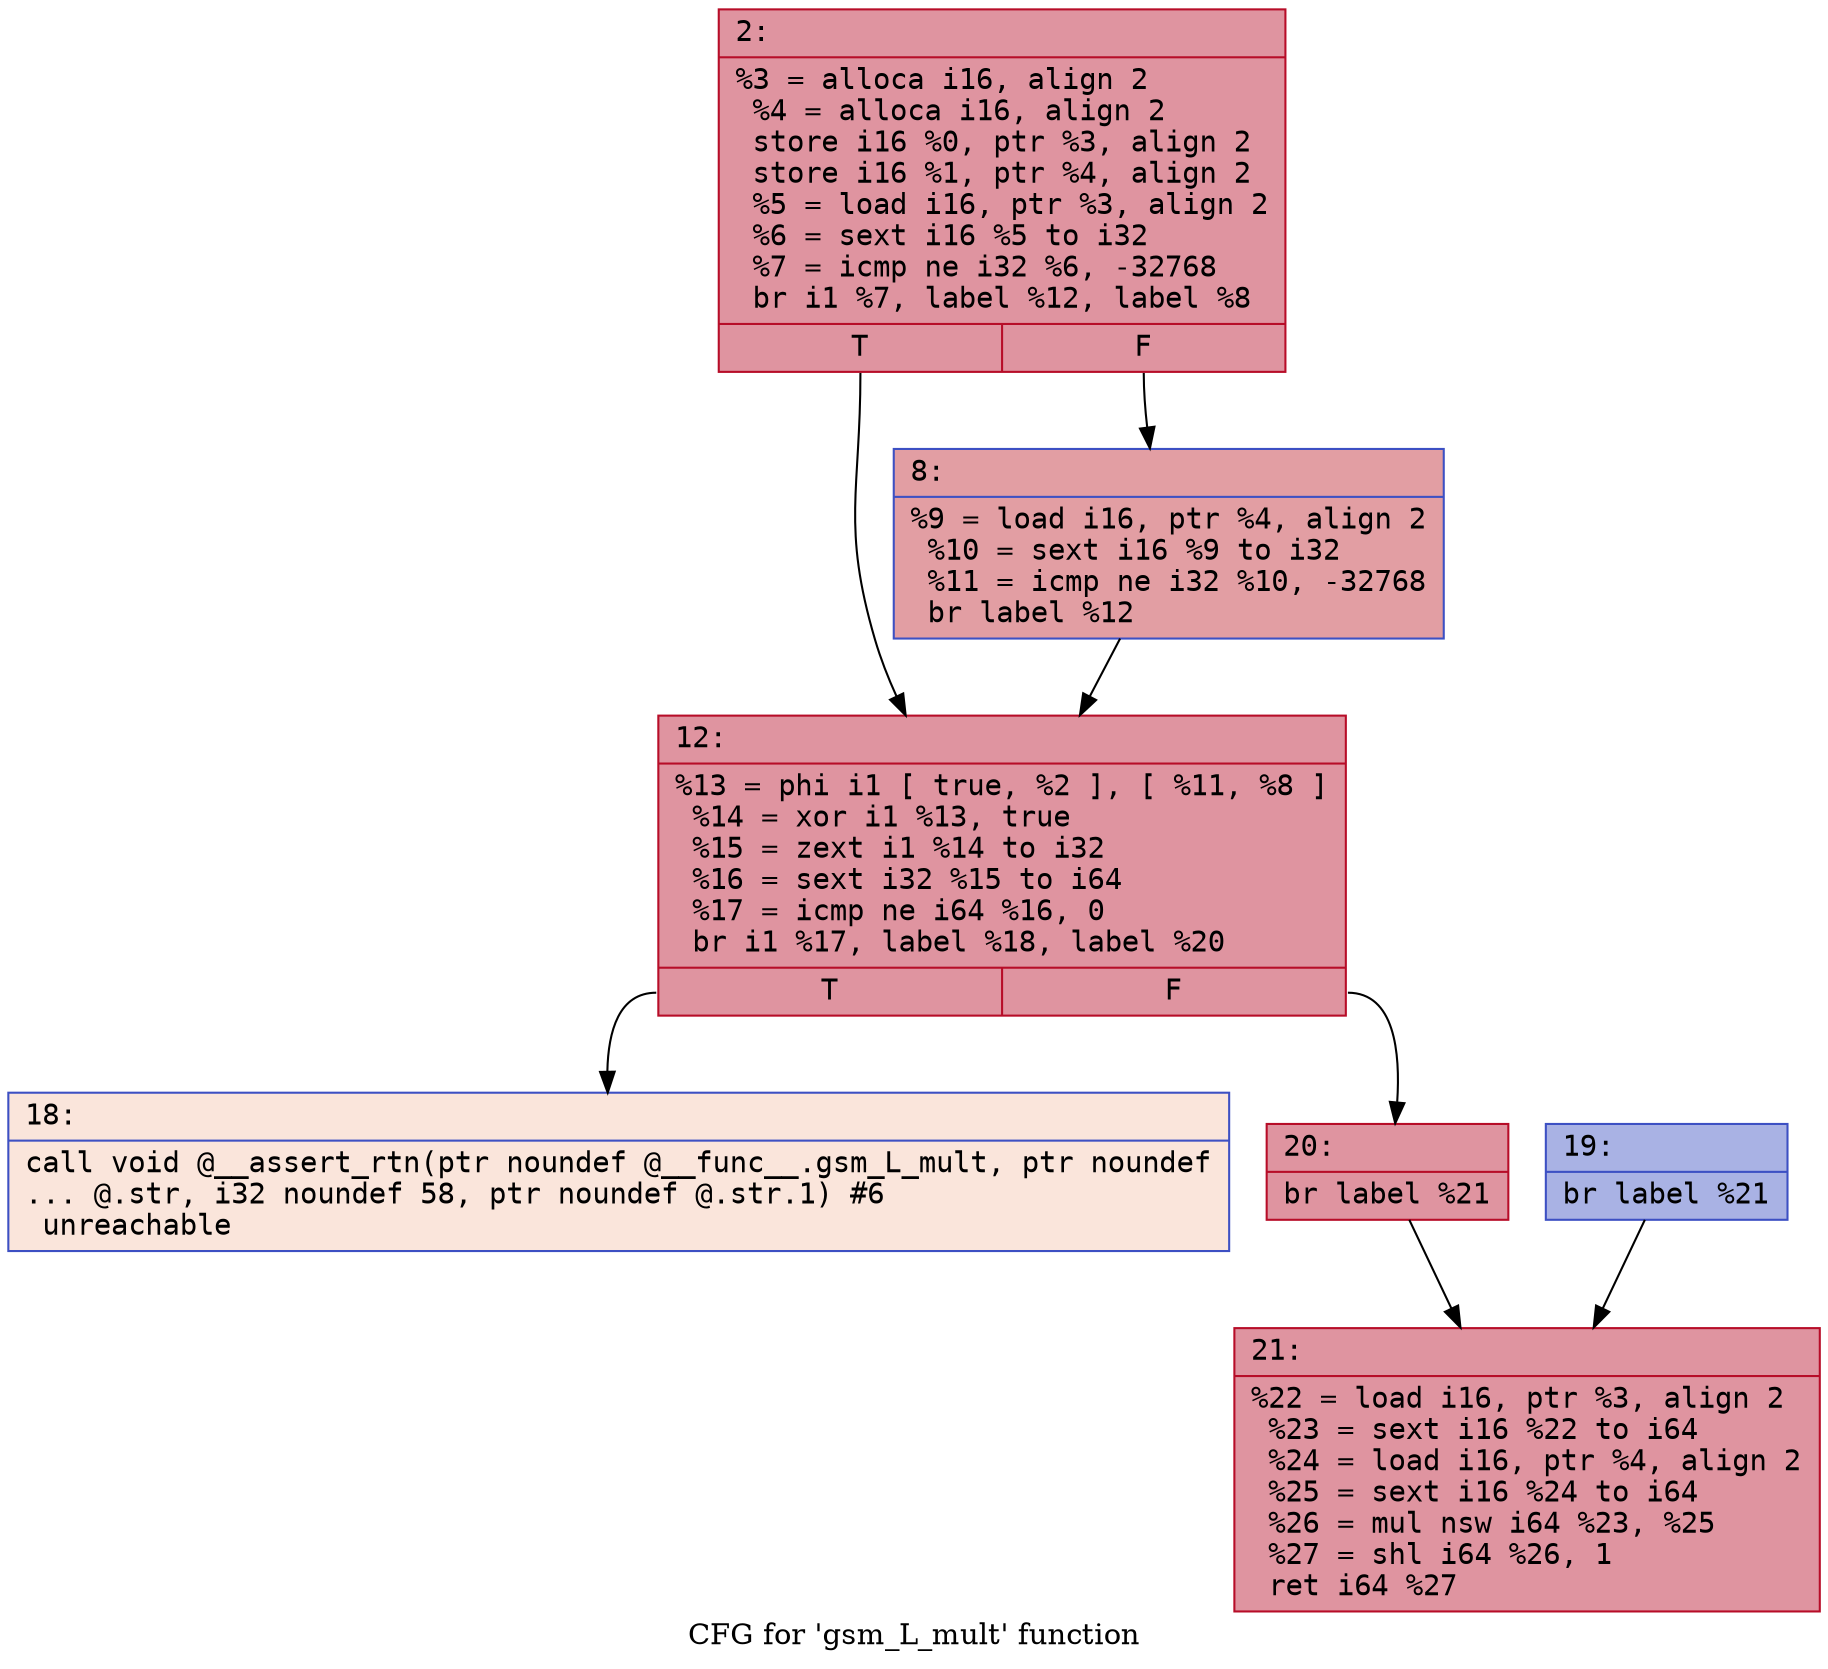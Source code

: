 digraph "CFG for 'gsm_L_mult' function" {
	label="CFG for 'gsm_L_mult' function";

	Node0x60000085d4a0 [shape=record,color="#b70d28ff", style=filled, fillcolor="#b70d2870" fontname="Courier",label="{2:\l|  %3 = alloca i16, align 2\l  %4 = alloca i16, align 2\l  store i16 %0, ptr %3, align 2\l  store i16 %1, ptr %4, align 2\l  %5 = load i16, ptr %3, align 2\l  %6 = sext i16 %5 to i32\l  %7 = icmp ne i32 %6, -32768\l  br i1 %7, label %12, label %8\l|{<s0>T|<s1>F}}"];
	Node0x60000085d4a0:s0 -> Node0x60000085d590[tooltip="2 -> 12\nProbability 50.00%" ];
	Node0x60000085d4a0:s1 -> Node0x60000085d540[tooltip="2 -> 8\nProbability 50.00%" ];
	Node0x60000085d540 [shape=record,color="#3d50c3ff", style=filled, fillcolor="#be242e70" fontname="Courier",label="{8:\l|  %9 = load i16, ptr %4, align 2\l  %10 = sext i16 %9 to i32\l  %11 = icmp ne i32 %10, -32768\l  br label %12\l}"];
	Node0x60000085d540 -> Node0x60000085d590[tooltip="8 -> 12\nProbability 100.00%" ];
	Node0x60000085d590 [shape=record,color="#b70d28ff", style=filled, fillcolor="#b70d2870" fontname="Courier",label="{12:\l|  %13 = phi i1 [ true, %2 ], [ %11, %8 ]\l  %14 = xor i1 %13, true\l  %15 = zext i1 %14 to i32\l  %16 = sext i32 %15 to i64\l  %17 = icmp ne i64 %16, 0\l  br i1 %17, label %18, label %20\l|{<s0>T|<s1>F}}"];
	Node0x60000085d590:s0 -> Node0x60000085d5e0[tooltip="12 -> 18\nProbability 0.00%" ];
	Node0x60000085d590:s1 -> Node0x60000085d680[tooltip="12 -> 20\nProbability 100.00%" ];
	Node0x60000085d5e0 [shape=record,color="#3d50c3ff", style=filled, fillcolor="#f4c5ad70" fontname="Courier",label="{18:\l|  call void @__assert_rtn(ptr noundef @__func__.gsm_L_mult, ptr noundef\l... @.str, i32 noundef 58, ptr noundef @.str.1) #6\l  unreachable\l}"];
	Node0x60000085d630 [shape=record,color="#3d50c3ff", style=filled, fillcolor="#3d50c370" fontname="Courier",label="{19:\l|  br label %21\l}"];
	Node0x60000085d630 -> Node0x60000085d6d0[tooltip="19 -> 21\nProbability 100.00%" ];
	Node0x60000085d680 [shape=record,color="#b70d28ff", style=filled, fillcolor="#b70d2870" fontname="Courier",label="{20:\l|  br label %21\l}"];
	Node0x60000085d680 -> Node0x60000085d6d0[tooltip="20 -> 21\nProbability 100.00%" ];
	Node0x60000085d6d0 [shape=record,color="#b70d28ff", style=filled, fillcolor="#b70d2870" fontname="Courier",label="{21:\l|  %22 = load i16, ptr %3, align 2\l  %23 = sext i16 %22 to i64\l  %24 = load i16, ptr %4, align 2\l  %25 = sext i16 %24 to i64\l  %26 = mul nsw i64 %23, %25\l  %27 = shl i64 %26, 1\l  ret i64 %27\l}"];
}
